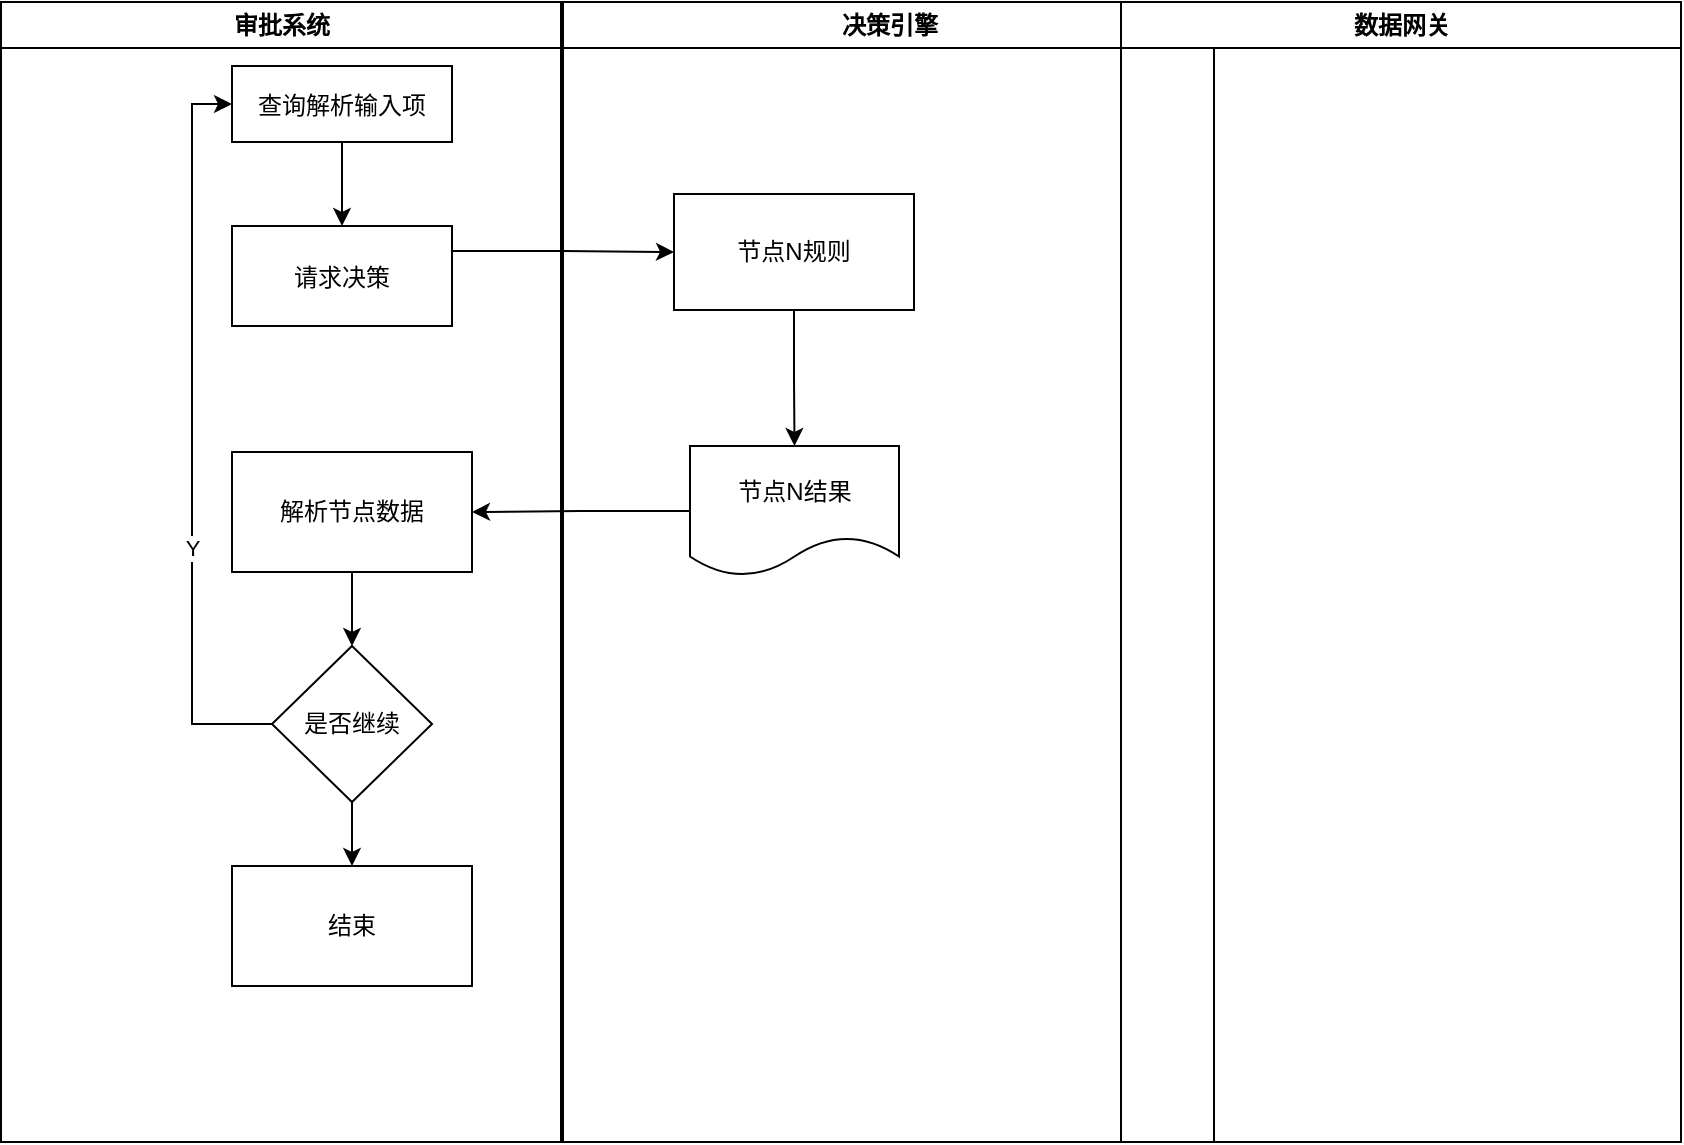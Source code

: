 <mxfile version="14.7.7" type="github">
  <diagram name="Page-1" id="e7e014a7-5840-1c2e-5031-d8a46d1fe8dd">
    <mxGraphModel dx="1038" dy="548" grid="1" gridSize="10" guides="1" tooltips="1" connect="1" arrows="1" fold="1" page="1" pageScale="1" pageWidth="1169" pageHeight="826" background="none" math="0" shadow="0">
      <root>
        <mxCell id="0" />
        <mxCell id="1" parent="0" />
        <mxCell id="2" value="审批系统" style="swimlane;whiteSpace=wrap" parent="1" vertex="1">
          <mxGeometry x="164.5" y="128" width="280" height="570" as="geometry" />
        </mxCell>
        <mxCell id="7" value="请求决策" style="" parent="2" vertex="1">
          <mxGeometry x="115.5" y="112" width="110" height="50" as="geometry" />
        </mxCell>
        <mxCell id="fKieg7bdGUU-GI4KavRA-50" style="edgeStyle=orthogonalEdgeStyle;rounded=0;orthogonalLoop=1;jettySize=auto;html=1;exitX=0.5;exitY=1;exitDx=0;exitDy=0;entryX=0.5;entryY=0;entryDx=0;entryDy=0;" edge="1" parent="2" source="fKieg7bdGUU-GI4KavRA-45" target="fKieg7bdGUU-GI4KavRA-49">
          <mxGeometry relative="1" as="geometry" />
        </mxCell>
        <mxCell id="fKieg7bdGUU-GI4KavRA-45" value="解析节点数据" style="whiteSpace=wrap;html=1;rounded=0;" vertex="1" parent="2">
          <mxGeometry x="115.5" y="225" width="120" height="60" as="geometry" />
        </mxCell>
        <mxCell id="fKieg7bdGUU-GI4KavRA-57" style="edgeStyle=orthogonalEdgeStyle;rounded=0;orthogonalLoop=1;jettySize=auto;html=1;exitX=0;exitY=0.5;exitDx=0;exitDy=0;entryX=0;entryY=0.5;entryDx=0;entryDy=0;" edge="1" parent="2" source="fKieg7bdGUU-GI4KavRA-49" target="fKieg7bdGUU-GI4KavRA-52">
          <mxGeometry relative="1" as="geometry" />
        </mxCell>
        <mxCell id="fKieg7bdGUU-GI4KavRA-58" value="Y" style="edgeLabel;html=1;align=center;verticalAlign=middle;resizable=0;points=[];" vertex="1" connectable="0" parent="fKieg7bdGUU-GI4KavRA-57">
          <mxGeometry x="-0.306" relative="1" as="geometry">
            <mxPoint as="offset" />
          </mxGeometry>
        </mxCell>
        <mxCell id="fKieg7bdGUU-GI4KavRA-60" style="edgeStyle=orthogonalEdgeStyle;rounded=0;orthogonalLoop=1;jettySize=auto;html=1;entryX=0.5;entryY=0;entryDx=0;entryDy=0;" edge="1" parent="2" source="fKieg7bdGUU-GI4KavRA-49" target="fKieg7bdGUU-GI4KavRA-59">
          <mxGeometry relative="1" as="geometry" />
        </mxCell>
        <mxCell id="fKieg7bdGUU-GI4KavRA-49" value="是否继续" style="rhombus;whiteSpace=wrap;html=1;" vertex="1" parent="2">
          <mxGeometry x="135.5" y="322" width="80" height="78" as="geometry" />
        </mxCell>
        <mxCell id="fKieg7bdGUU-GI4KavRA-53" style="edgeStyle=orthogonalEdgeStyle;rounded=0;orthogonalLoop=1;jettySize=auto;html=1;exitX=0.5;exitY=1;exitDx=0;exitDy=0;entryX=0.5;entryY=0;entryDx=0;entryDy=0;" edge="1" parent="2" source="fKieg7bdGUU-GI4KavRA-52" target="7">
          <mxGeometry relative="1" as="geometry" />
        </mxCell>
        <mxCell id="fKieg7bdGUU-GI4KavRA-52" value="查询解析输入项" style="" vertex="1" parent="2">
          <mxGeometry x="115.5" y="32" width="110" height="38" as="geometry" />
        </mxCell>
        <mxCell id="fKieg7bdGUU-GI4KavRA-59" value="结束" style="whiteSpace=wrap;html=1;rounded=0;" vertex="1" parent="2">
          <mxGeometry x="115.5" y="432" width="120" height="60" as="geometry" />
        </mxCell>
        <mxCell id="3" value="决策引擎" style="swimlane;whiteSpace=wrap;startSize=23;" parent="1" vertex="1">
          <mxGeometry x="445.5" y="128" width="325.5" height="570" as="geometry" />
        </mxCell>
        <mxCell id="fKieg7bdGUU-GI4KavRA-41" value="节点N规则" style="rounded=0;whiteSpace=wrap;html=1;" vertex="1" parent="3">
          <mxGeometry x="55.5" y="96" width="120" height="58" as="geometry" />
        </mxCell>
        <mxCell id="fKieg7bdGUU-GI4KavRA-43" value="节点N结果" style="shape=document;whiteSpace=wrap;html=1;boundedLbl=1;rounded=0;" vertex="1" parent="3">
          <mxGeometry x="63.5" y="222" width="104.5" height="65" as="geometry" />
        </mxCell>
        <mxCell id="fKieg7bdGUU-GI4KavRA-44" value="" style="edgeStyle=orthogonalEdgeStyle;rounded=0;orthogonalLoop=1;jettySize=auto;html=1;" edge="1" parent="3" source="fKieg7bdGUU-GI4KavRA-41" target="fKieg7bdGUU-GI4KavRA-43">
          <mxGeometry relative="1" as="geometry" />
        </mxCell>
        <mxCell id="4" value="数据网关" style="swimlane;whiteSpace=wrap;startSize=23;" parent="1" vertex="1">
          <mxGeometry x="724.5" y="128" width="280" height="570" as="geometry" />
        </mxCell>
        <mxCell id="fKieg7bdGUU-GI4KavRA-42" style="edgeStyle=orthogonalEdgeStyle;rounded=0;orthogonalLoop=1;jettySize=auto;html=1;exitX=1;exitY=0.25;exitDx=0;exitDy=0;entryX=0;entryY=0.5;entryDx=0;entryDy=0;" edge="1" parent="1" source="7" target="fKieg7bdGUU-GI4KavRA-41">
          <mxGeometry relative="1" as="geometry" />
        </mxCell>
        <mxCell id="fKieg7bdGUU-GI4KavRA-46" value="" style="edgeStyle=orthogonalEdgeStyle;rounded=0;orthogonalLoop=1;jettySize=auto;html=1;" edge="1" parent="1" source="fKieg7bdGUU-GI4KavRA-43" target="fKieg7bdGUU-GI4KavRA-45">
          <mxGeometry relative="1" as="geometry" />
        </mxCell>
      </root>
    </mxGraphModel>
  </diagram>
</mxfile>
